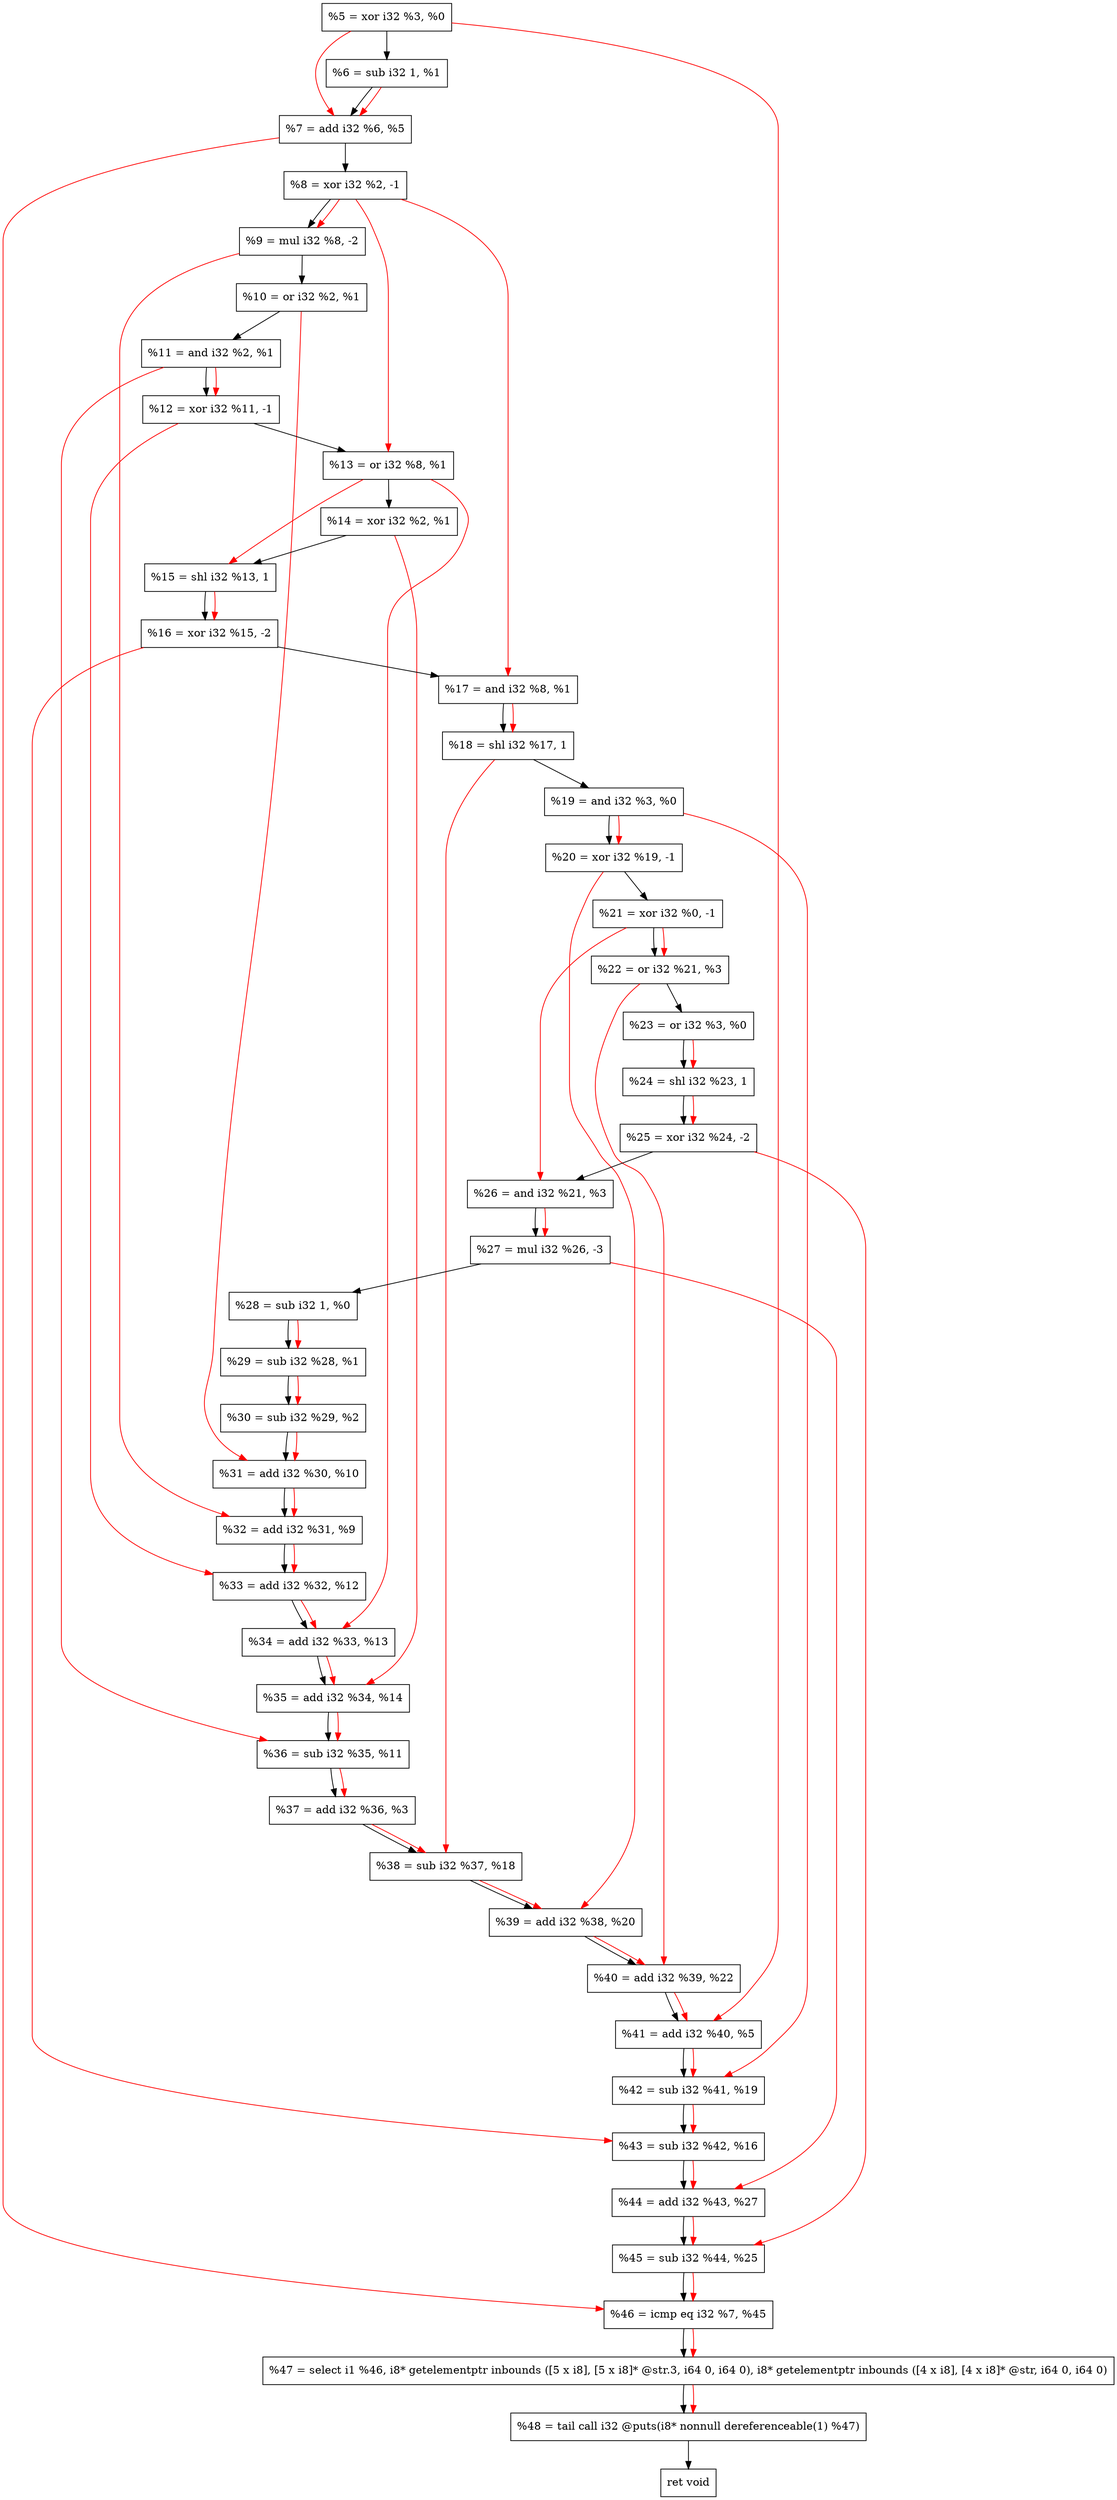 digraph "DFG for'crackme' function" {
	Node0xe6db70[shape=record, label="  %5 = xor i32 %3, %0"];
	Node0xe6e1f0[shape=record, label="  %6 = sub i32 1, %1"];
	Node0xe6e260[shape=record, label="  %7 = add i32 %6, %5"];
	Node0xe6e300[shape=record, label="  %8 = xor i32 %2, -1"];
	Node0xe6e3a0[shape=record, label="  %9 = mul i32 %8, -2"];
	Node0xe6e410[shape=record, label="  %10 = or i32 %2, %1"];
	Node0xe6e480[shape=record, label="  %11 = and i32 %2, %1"];
	Node0xe6e4f0[shape=record, label="  %12 = xor i32 %11, -1"];
	Node0xe6e560[shape=record, label="  %13 = or i32 %8, %1"];
	Node0xe6e5d0[shape=record, label="  %14 = xor i32 %2, %1"];
	Node0xe6e640[shape=record, label="  %15 = shl i32 %13, 1"];
	Node0xe6e6b0[shape=record, label="  %16 = xor i32 %15, -2"];
	Node0xe6e720[shape=record, label="  %17 = and i32 %8, %1"];
	Node0xe6e790[shape=record, label="  %18 = shl i32 %17, 1"];
	Node0xe6e800[shape=record, label="  %19 = and i32 %3, %0"];
	Node0xe6e870[shape=record, label="  %20 = xor i32 %19, -1"];
	Node0xe6e8e0[shape=record, label="  %21 = xor i32 %0, -1"];
	Node0xe6e950[shape=record, label="  %22 = or i32 %21, %3"];
	Node0xe6e9c0[shape=record, label="  %23 = or i32 %3, %0"];
	Node0xe6ea30[shape=record, label="  %24 = shl i32 %23, 1"];
	Node0xe6eaa0[shape=record, label="  %25 = xor i32 %24, -2"];
	Node0xe6eb10[shape=record, label="  %26 = and i32 %21, %3"];
	Node0xe6ebb0[shape=record, label="  %27 = mul i32 %26, -3"];
	Node0xe6ec20[shape=record, label="  %28 = sub i32 1, %0"];
	Node0xe6ec90[shape=record, label="  %29 = sub i32 %28, %1"];
	Node0xe6ed00[shape=record, label="  %30 = sub i32 %29, %2"];
	Node0xe6ed70[shape=record, label="  %31 = add i32 %30, %10"];
	Node0xe6ede0[shape=record, label="  %32 = add i32 %31, %9"];
	Node0xe6f060[shape=record, label="  %33 = add i32 %32, %12"];
	Node0xe6f0d0[shape=record, label="  %34 = add i32 %33, %13"];
	Node0xe6f140[shape=record, label="  %35 = add i32 %34, %14"];
	Node0xe6f1b0[shape=record, label="  %36 = sub i32 %35, %11"];
	Node0xe6f220[shape=record, label="  %37 = add i32 %36, %3"];
	Node0xe6f290[shape=record, label="  %38 = sub i32 %37, %18"];
	Node0xe6f300[shape=record, label="  %39 = add i32 %38, %20"];
	Node0xe6f370[shape=record, label="  %40 = add i32 %39, %22"];
	Node0xe6f3e0[shape=record, label="  %41 = add i32 %40, %5"];
	Node0xe6f450[shape=record, label="  %42 = sub i32 %41, %19"];
	Node0xe6f4c0[shape=record, label="  %43 = sub i32 %42, %16"];
	Node0xe6f530[shape=record, label="  %44 = add i32 %43, %27"];
	Node0xe6f5a0[shape=record, label="  %45 = sub i32 %44, %25"];
	Node0xe6f610[shape=record, label="  %46 = icmp eq i32 %7, %45"];
	Node0xe0e268[shape=record, label="  %47 = select i1 %46, i8* getelementptr inbounds ([5 x i8], [5 x i8]* @str.3, i64 0, i64 0), i8* getelementptr inbounds ([4 x i8], [4 x i8]* @str, i64 0, i64 0)"];
	Node0xe6fab0[shape=record, label="  %48 = tail call i32 @puts(i8* nonnull dereferenceable(1) %47)"];
	Node0xe6fb00[shape=record, label="  ret void"];
	Node0xe6db70 -> Node0xe6e1f0;
	Node0xe6e1f0 -> Node0xe6e260;
	Node0xe6e260 -> Node0xe6e300;
	Node0xe6e300 -> Node0xe6e3a0;
	Node0xe6e3a0 -> Node0xe6e410;
	Node0xe6e410 -> Node0xe6e480;
	Node0xe6e480 -> Node0xe6e4f0;
	Node0xe6e4f0 -> Node0xe6e560;
	Node0xe6e560 -> Node0xe6e5d0;
	Node0xe6e5d0 -> Node0xe6e640;
	Node0xe6e640 -> Node0xe6e6b0;
	Node0xe6e6b0 -> Node0xe6e720;
	Node0xe6e720 -> Node0xe6e790;
	Node0xe6e790 -> Node0xe6e800;
	Node0xe6e800 -> Node0xe6e870;
	Node0xe6e870 -> Node0xe6e8e0;
	Node0xe6e8e0 -> Node0xe6e950;
	Node0xe6e950 -> Node0xe6e9c0;
	Node0xe6e9c0 -> Node0xe6ea30;
	Node0xe6ea30 -> Node0xe6eaa0;
	Node0xe6eaa0 -> Node0xe6eb10;
	Node0xe6eb10 -> Node0xe6ebb0;
	Node0xe6ebb0 -> Node0xe6ec20;
	Node0xe6ec20 -> Node0xe6ec90;
	Node0xe6ec90 -> Node0xe6ed00;
	Node0xe6ed00 -> Node0xe6ed70;
	Node0xe6ed70 -> Node0xe6ede0;
	Node0xe6ede0 -> Node0xe6f060;
	Node0xe6f060 -> Node0xe6f0d0;
	Node0xe6f0d0 -> Node0xe6f140;
	Node0xe6f140 -> Node0xe6f1b0;
	Node0xe6f1b0 -> Node0xe6f220;
	Node0xe6f220 -> Node0xe6f290;
	Node0xe6f290 -> Node0xe6f300;
	Node0xe6f300 -> Node0xe6f370;
	Node0xe6f370 -> Node0xe6f3e0;
	Node0xe6f3e0 -> Node0xe6f450;
	Node0xe6f450 -> Node0xe6f4c0;
	Node0xe6f4c0 -> Node0xe6f530;
	Node0xe6f530 -> Node0xe6f5a0;
	Node0xe6f5a0 -> Node0xe6f610;
	Node0xe6f610 -> Node0xe0e268;
	Node0xe0e268 -> Node0xe6fab0;
	Node0xe6fab0 -> Node0xe6fb00;
edge [color=red]
	Node0xe6e1f0 -> Node0xe6e260;
	Node0xe6db70 -> Node0xe6e260;
	Node0xe6e300 -> Node0xe6e3a0;
	Node0xe6e480 -> Node0xe6e4f0;
	Node0xe6e300 -> Node0xe6e560;
	Node0xe6e560 -> Node0xe6e640;
	Node0xe6e640 -> Node0xe6e6b0;
	Node0xe6e300 -> Node0xe6e720;
	Node0xe6e720 -> Node0xe6e790;
	Node0xe6e800 -> Node0xe6e870;
	Node0xe6e8e0 -> Node0xe6e950;
	Node0xe6e9c0 -> Node0xe6ea30;
	Node0xe6ea30 -> Node0xe6eaa0;
	Node0xe6e8e0 -> Node0xe6eb10;
	Node0xe6eb10 -> Node0xe6ebb0;
	Node0xe6ec20 -> Node0xe6ec90;
	Node0xe6ec90 -> Node0xe6ed00;
	Node0xe6ed00 -> Node0xe6ed70;
	Node0xe6e410 -> Node0xe6ed70;
	Node0xe6ed70 -> Node0xe6ede0;
	Node0xe6e3a0 -> Node0xe6ede0;
	Node0xe6ede0 -> Node0xe6f060;
	Node0xe6e4f0 -> Node0xe6f060;
	Node0xe6f060 -> Node0xe6f0d0;
	Node0xe6e560 -> Node0xe6f0d0;
	Node0xe6f0d0 -> Node0xe6f140;
	Node0xe6e5d0 -> Node0xe6f140;
	Node0xe6f140 -> Node0xe6f1b0;
	Node0xe6e480 -> Node0xe6f1b0;
	Node0xe6f1b0 -> Node0xe6f220;
	Node0xe6f220 -> Node0xe6f290;
	Node0xe6e790 -> Node0xe6f290;
	Node0xe6f290 -> Node0xe6f300;
	Node0xe6e870 -> Node0xe6f300;
	Node0xe6f300 -> Node0xe6f370;
	Node0xe6e950 -> Node0xe6f370;
	Node0xe6f370 -> Node0xe6f3e0;
	Node0xe6db70 -> Node0xe6f3e0;
	Node0xe6f3e0 -> Node0xe6f450;
	Node0xe6e800 -> Node0xe6f450;
	Node0xe6f450 -> Node0xe6f4c0;
	Node0xe6e6b0 -> Node0xe6f4c0;
	Node0xe6f4c0 -> Node0xe6f530;
	Node0xe6ebb0 -> Node0xe6f530;
	Node0xe6f530 -> Node0xe6f5a0;
	Node0xe6eaa0 -> Node0xe6f5a0;
	Node0xe6e260 -> Node0xe6f610;
	Node0xe6f5a0 -> Node0xe6f610;
	Node0xe6f610 -> Node0xe0e268;
	Node0xe0e268 -> Node0xe6fab0;
}
